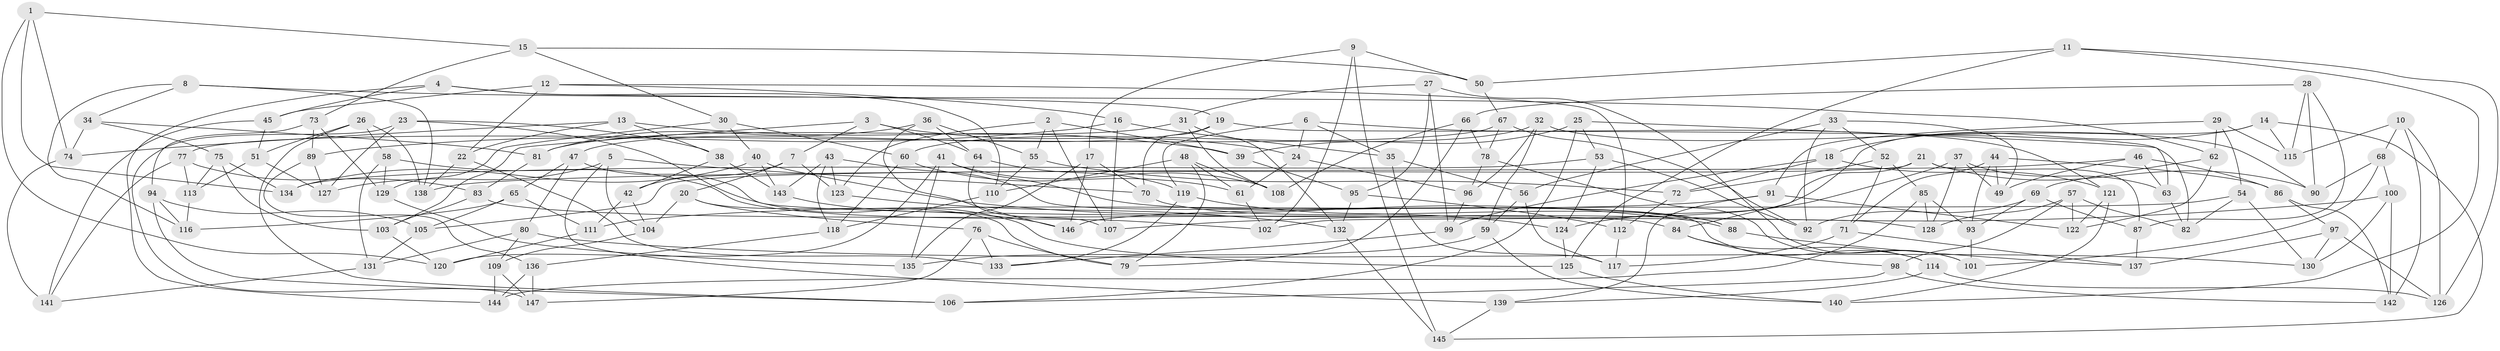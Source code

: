 // Generated by graph-tools (version 1.1) at 2025/02/03/09/25 03:02:53]
// undirected, 147 vertices, 294 edges
graph export_dot {
graph [start="1"]
  node [color=gray90,style=filled];
  1;
  2;
  3;
  4;
  5;
  6;
  7;
  8;
  9;
  10;
  11;
  12;
  13;
  14;
  15;
  16;
  17;
  18;
  19;
  20;
  21;
  22;
  23;
  24;
  25;
  26;
  27;
  28;
  29;
  30;
  31;
  32;
  33;
  34;
  35;
  36;
  37;
  38;
  39;
  40;
  41;
  42;
  43;
  44;
  45;
  46;
  47;
  48;
  49;
  50;
  51;
  52;
  53;
  54;
  55;
  56;
  57;
  58;
  59;
  60;
  61;
  62;
  63;
  64;
  65;
  66;
  67;
  68;
  69;
  70;
  71;
  72;
  73;
  74;
  75;
  76;
  77;
  78;
  79;
  80;
  81;
  82;
  83;
  84;
  85;
  86;
  87;
  88;
  89;
  90;
  91;
  92;
  93;
  94;
  95;
  96;
  97;
  98;
  99;
  100;
  101;
  102;
  103;
  104;
  105;
  106;
  107;
  108;
  109;
  110;
  111;
  112;
  113;
  114;
  115;
  116;
  117;
  118;
  119;
  120;
  121;
  122;
  123;
  124;
  125;
  126;
  127;
  128;
  129;
  130;
  131;
  132;
  133;
  134;
  135;
  136;
  137;
  138;
  139;
  140;
  141;
  142;
  143;
  144;
  145;
  146;
  147;
  1 -- 74;
  1 -- 120;
  1 -- 15;
  1 -- 134;
  2 -- 39;
  2 -- 55;
  2 -- 123;
  2 -- 107;
  3 -- 7;
  3 -- 103;
  3 -- 24;
  3 -- 64;
  4 -- 110;
  4 -- 19;
  4 -- 45;
  4 -- 144;
  5 -- 104;
  5 -- 127;
  5 -- 70;
  5 -- 139;
  6 -- 24;
  6 -- 119;
  6 -- 121;
  6 -- 35;
  7 -- 123;
  7 -- 20;
  7 -- 42;
  8 -- 138;
  8 -- 62;
  8 -- 34;
  8 -- 116;
  9 -- 145;
  9 -- 102;
  9 -- 17;
  9 -- 50;
  10 -- 115;
  10 -- 126;
  10 -- 142;
  10 -- 68;
  11 -- 126;
  11 -- 125;
  11 -- 50;
  11 -- 140;
  12 -- 22;
  12 -- 112;
  12 -- 45;
  12 -- 16;
  13 -- 39;
  13 -- 74;
  13 -- 22;
  13 -- 38;
  14 -- 84;
  14 -- 18;
  14 -- 115;
  14 -- 145;
  15 -- 50;
  15 -- 30;
  15 -- 73;
  16 -- 107;
  16 -- 35;
  16 -- 89;
  17 -- 135;
  17 -- 146;
  17 -- 70;
  18 -- 72;
  18 -- 99;
  18 -- 121;
  19 -- 47;
  19 -- 82;
  19 -- 70;
  20 -- 76;
  20 -- 104;
  20 -- 79;
  21 -- 90;
  21 -- 87;
  21 -- 105;
  21 -- 102;
  22 -- 138;
  22 -- 133;
  23 -- 38;
  23 -- 125;
  23 -- 127;
  23 -- 147;
  24 -- 96;
  24 -- 61;
  25 -- 63;
  25 -- 53;
  25 -- 39;
  25 -- 106;
  26 -- 138;
  26 -- 106;
  26 -- 58;
  26 -- 51;
  27 -- 101;
  27 -- 99;
  27 -- 95;
  27 -- 31;
  28 -- 66;
  28 -- 115;
  28 -- 90;
  28 -- 87;
  29 -- 115;
  29 -- 54;
  29 -- 91;
  29 -- 62;
  30 -- 129;
  30 -- 60;
  30 -- 40;
  31 -- 108;
  31 -- 81;
  31 -- 132;
  32 -- 59;
  32 -- 90;
  32 -- 96;
  32 -- 60;
  33 -- 52;
  33 -- 92;
  33 -- 49;
  33 -- 56;
  34 -- 74;
  34 -- 81;
  34 -- 75;
  35 -- 56;
  35 -- 117;
  36 -- 64;
  36 -- 146;
  36 -- 81;
  36 -- 55;
  37 -- 63;
  37 -- 124;
  37 -- 128;
  37 -- 49;
  38 -- 143;
  38 -- 42;
  39 -- 95;
  40 -- 88;
  40 -- 134;
  40 -- 143;
  41 -- 88;
  41 -- 135;
  41 -- 108;
  41 -- 120;
  42 -- 111;
  42 -- 104;
  43 -- 123;
  43 -- 143;
  43 -- 118;
  43 -- 114;
  44 -- 86;
  44 -- 93;
  44 -- 49;
  44 -- 71;
  45 -- 141;
  45 -- 51;
  46 -- 86;
  46 -- 63;
  46 -- 49;
  46 -- 138;
  47 -- 128;
  47 -- 65;
  47 -- 80;
  48 -- 61;
  48 -- 108;
  48 -- 79;
  48 -- 110;
  50 -- 67;
  51 -- 113;
  51 -- 127;
  52 -- 72;
  52 -- 71;
  52 -- 85;
  53 -- 124;
  53 -- 134;
  53 -- 92;
  54 -- 82;
  54 -- 130;
  54 -- 146;
  55 -- 72;
  55 -- 110;
  56 -- 59;
  56 -- 117;
  57 -- 122;
  57 -- 98;
  57 -- 128;
  57 -- 82;
  58 -- 129;
  58 -- 131;
  58 -- 102;
  59 -- 140;
  59 -- 135;
  60 -- 118;
  60 -- 61;
  61 -- 102;
  62 -- 69;
  62 -- 122;
  63 -- 82;
  64 -- 119;
  64 -- 107;
  65 -- 116;
  65 -- 105;
  65 -- 111;
  66 -- 108;
  66 -- 78;
  66 -- 79;
  67 -- 78;
  67 -- 92;
  67 -- 77;
  68 -- 101;
  68 -- 100;
  68 -- 90;
  69 -- 93;
  69 -- 92;
  69 -- 87;
  70 -- 88;
  71 -- 137;
  71 -- 117;
  72 -- 112;
  73 -- 129;
  73 -- 89;
  73 -- 94;
  74 -- 141;
  75 -- 113;
  75 -- 134;
  75 -- 103;
  76 -- 79;
  76 -- 133;
  76 -- 147;
  77 -- 141;
  77 -- 83;
  77 -- 113;
  78 -- 96;
  78 -- 101;
  80 -- 109;
  80 -- 131;
  80 -- 130;
  81 -- 83;
  83 -- 84;
  83 -- 103;
  84 -- 98;
  84 -- 114;
  85 -- 144;
  85 -- 128;
  85 -- 93;
  86 -- 97;
  86 -- 142;
  87 -- 137;
  88 -- 137;
  89 -- 136;
  89 -- 127;
  91 -- 122;
  91 -- 139;
  91 -- 111;
  93 -- 101;
  94 -- 116;
  94 -- 105;
  94 -- 106;
  95 -- 112;
  95 -- 132;
  96 -- 99;
  97 -- 130;
  97 -- 126;
  97 -- 137;
  98 -- 106;
  98 -- 142;
  99 -- 133;
  100 -- 130;
  100 -- 142;
  100 -- 107;
  103 -- 120;
  104 -- 109;
  105 -- 131;
  109 -- 144;
  109 -- 147;
  110 -- 118;
  111 -- 120;
  112 -- 117;
  113 -- 116;
  114 -- 126;
  114 -- 139;
  118 -- 136;
  119 -- 133;
  119 -- 124;
  121 -- 140;
  121 -- 122;
  123 -- 132;
  124 -- 125;
  125 -- 140;
  129 -- 135;
  131 -- 141;
  132 -- 145;
  136 -- 147;
  136 -- 144;
  139 -- 145;
  143 -- 146;
}
